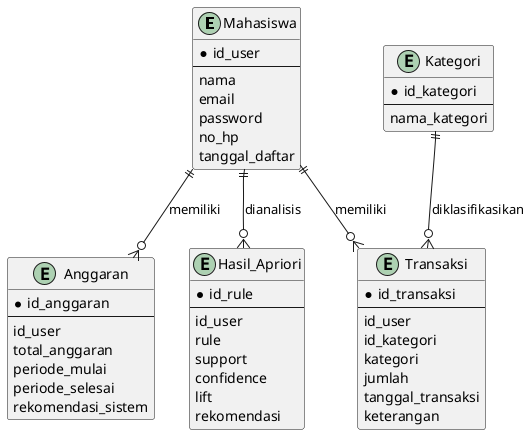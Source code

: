 @startuml

entity "Mahasiswa" as Mahasiswa {
  *id_user 
  --
  nama 
  email
  password 
  no_hp 
  tanggal_daftar
}

entity "Transaksi" as Transaksi {
  *id_transaksi 
  --
  id_user 
  id_kategori 
  kategori 
  jumlah 
  tanggal_transaksi 
  keterangan 
}

entity "Kategori" as Kategori {
  *id_kategori 
  --
  nama_kategori 
}

entity "Anggaran" as Anggaran {
  *id_anggaran 
  --
  id_user 
  total_anggaran 
  periode_mulai
  periode_selesai 
  rekomendasi_sistem 
}

entity "Hasil_Apriori" as Apriori {
  *id_rule 
  --
  id_user 
  rule 
  support 
  confidence 
  lift 
  rekomendasi 
}

'Relasi One-to-Many
Mahasiswa ||--o{ Transaksi : memiliki
Mahasiswa ||--o{ Anggaran : memiliki
Mahasiswa ||--o{ Apriori : dianalisis
Kategori ||--o{ Transaksi : diklasifikasikan

@enduml
